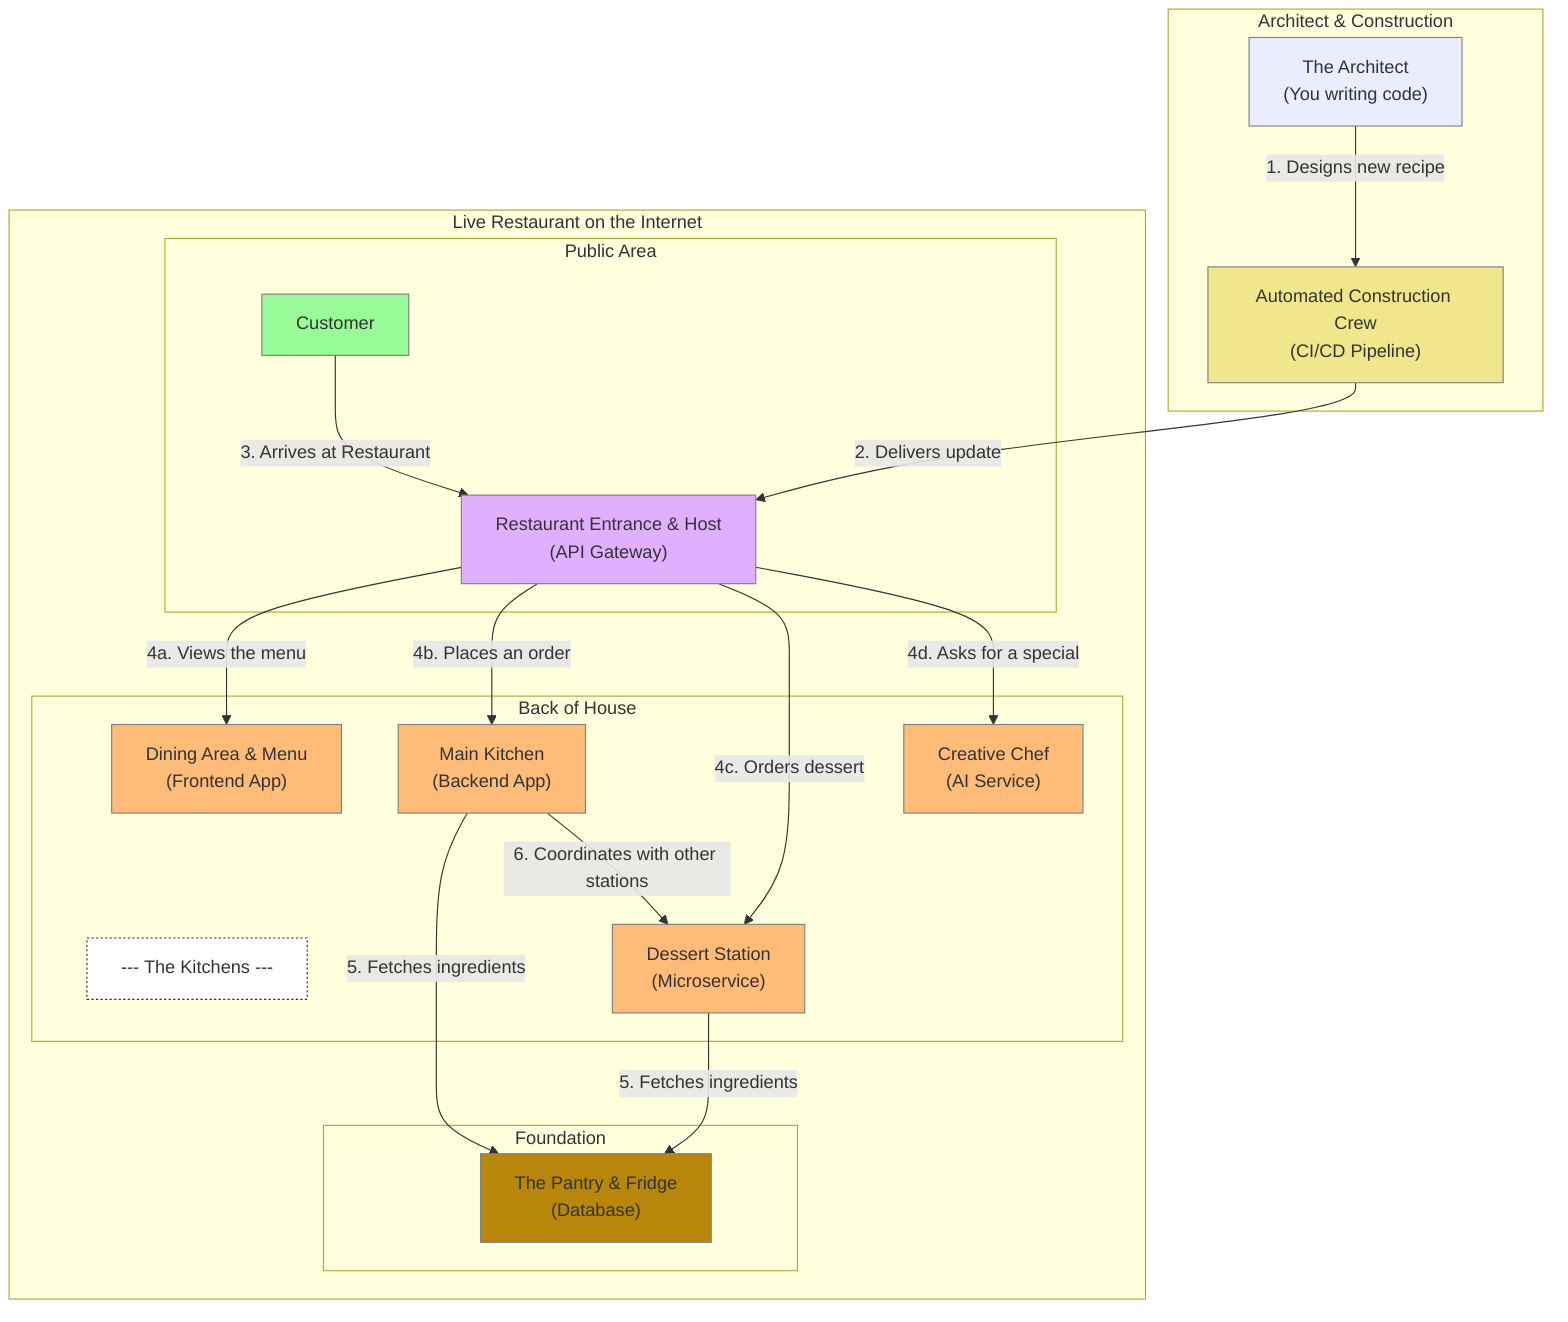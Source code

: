 graph TD
    %% Define Styles for clarity
    classDef dev fill:##808080,stroke:#808080
    classDef cicd fill:#f0e68c,stroke:#808080
    classDef customer fill:#98fb98,stroke:#808080
    classDef public fill:#e0b0ff,stroke:#808080
    classDef kitchen fill:#ffbb78,stroke:#808080
    classDef storage fill:#b8860b,stroke:#808080


    %% Column 1: Architect and Builder
    subgraph "Architect & Construction"
        Developer["The Architect<br/>(You writing code)"]:::dev
        CICD["Automated Construction Crew<br/>(CI/CD Pipeline)"]:::cicd
    end

    %% Column 2: The Live Restaurant
    subgraph "Live Restaurant on the Internet"
        subgraph "Public Area"
            Customer["Customer"]:::customer
            Gateway["Restaurant Entrance & Host<br/>(API Gateway)"]:::public
        end

        subgraph "Back of House"
            KitchenLabel["--- The Kitchens ---"]
            style KitchenLabel fill:#fff,stroke:#333,stroke-dasharray: 2 2

            Frontend["Dining Area & Menu<br/>(Frontend App)"]:::kitchen
            Backend["Main Kitchen<br/>(Backend App)"]:::kitchen
            Microservice["Dessert Station<br/>(Microservice)"]:::kitchen
            AIService["Creative Chef<br/>(AI Service)"]:::kitchen
        end
        
        subgraph "Foundation"
            DB["The Pantry & Fridge<br/>(Database)"]:::storage
        end
    end

    %% --- The Flow of Work and Interaction ---
    Developer -- "1. Designs new recipe" --> CICD
    CICD -- "2. Delivers update" --> Gateway

    Customer -- "3. Arrives at Restaurant" --> Gateway
    Gateway -- "4a. Views the menu" --> Frontend
    Gateway -- "4b. Places an order" --> Backend
    Gateway -- "4c. Orders dessert" --> Microservice
    Gateway -- "4d. Asks for a special" --> AIService
    
    Backend -- "5. Fetches ingredients" --> DB
    Microservice -- "5. Fetches ingredients" --> DB
    Backend -- "6. Coordinates with other stations" --> Microservice